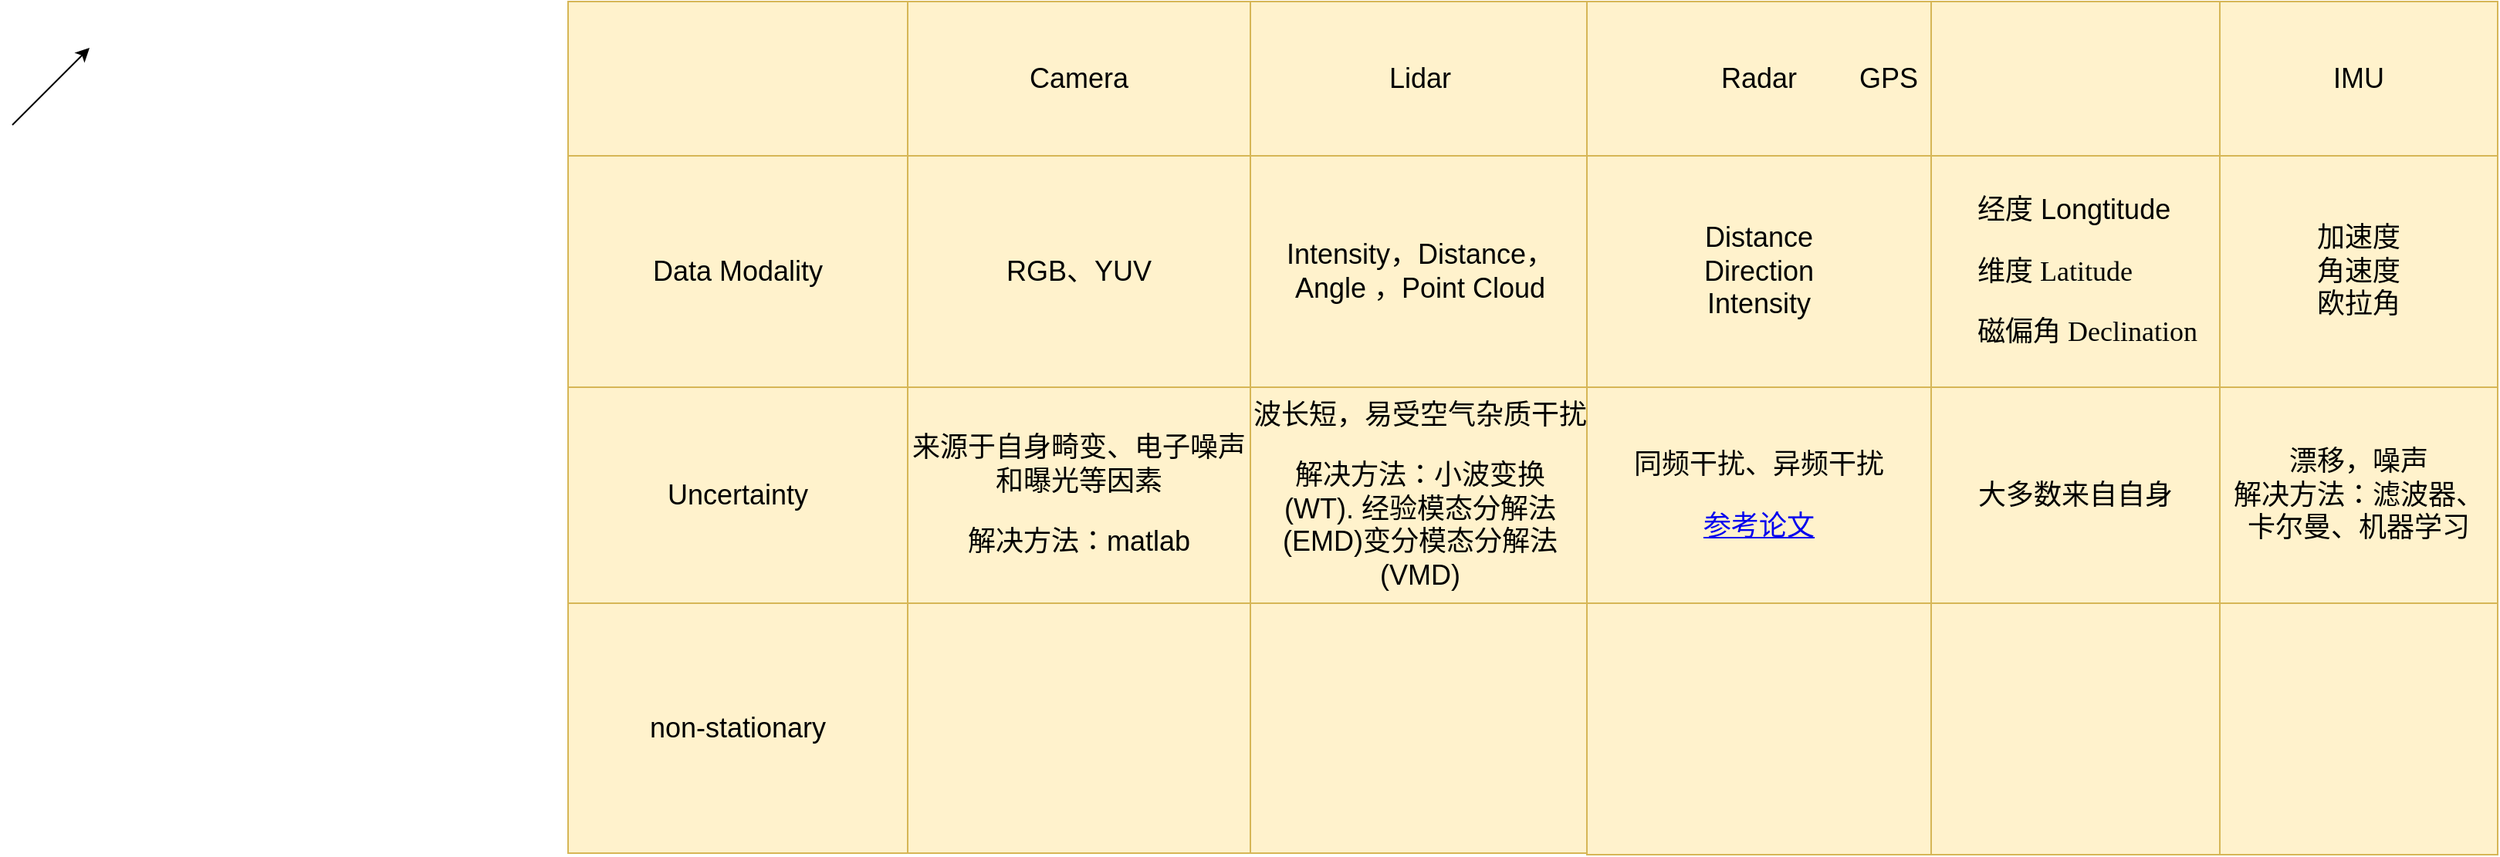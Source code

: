 <mxfile version="22.1.7" type="github">
  <diagram name="Page-1" id="hb8tEkCLFIQBaX6wpVKN">
    <mxGraphModel dx="1303" dy="1897" grid="1" gridSize="10" guides="1" tooltips="1" connect="1" arrows="1" fold="1" page="1" pageScale="1" pageWidth="827" pageHeight="1169" math="0" shadow="0">
      <root>
        <mxCell id="0" />
        <mxCell id="1" parent="0" />
        <mxCell id="D2o_ERgQlQKrbm8D8T-C-85" value="" style="endArrow=classic;html=1;rounded=0;" parent="1" edge="1">
          <mxGeometry width="50" height="50" relative="1" as="geometry">
            <mxPoint x="220" y="-160" as="sourcePoint" />
            <mxPoint x="270" y="-210" as="targetPoint" />
          </mxGeometry>
        </mxCell>
        <mxCell id="D2o_ERgQlQKrbm8D8T-C-90" value="" style="childLayout=tableLayout;recursiveResize=0;shadow=0;fillColor=#fff2cc;points=[[0,0,0,0,0],[0,0.25,0,0,0],[0,0.5,0,0,0],[0,0.75,0,0,0],[0,1,0,0,0],[0.25,0,0,0,0],[0.25,1,0,0,0],[0.5,0,0,0,0],[0.5,1,0,0,0],[0.75,0,0,0,0],[0.75,1,0,0,0],[1,0,0,0,0],[1,0.25,0,0,0],[1,0.5,0,0,0],[1,0.75,0,0,0],[1,1,0,0,0]];strokeColor=#d6b656;fontSize=18;" parent="1" vertex="1">
          <mxGeometry x="580" y="-240" width="662" height="552" as="geometry" />
        </mxCell>
        <mxCell id="D2o_ERgQlQKrbm8D8T-C-91" value="" style="shape=tableRow;horizontal=0;startSize=0;swimlaneHead=0;swimlaneBody=0;top=0;left=0;bottom=0;right=0;dropTarget=0;collapsible=0;recursiveResize=0;expand=0;fontStyle=0;fillColor=none;strokeColor=inherit;fontSize=18;" parent="D2o_ERgQlQKrbm8D8T-C-90" vertex="1">
          <mxGeometry width="662" height="100" as="geometry" />
        </mxCell>
        <mxCell id="D2o_ERgQlQKrbm8D8T-C-92" value="" style="connectable=0;recursiveResize=0;strokeColor=inherit;fillColor=none;align=center;whiteSpace=wrap;html=1;fontSize=18;" parent="D2o_ERgQlQKrbm8D8T-C-91" vertex="1">
          <mxGeometry width="220" height="100" as="geometry">
            <mxRectangle width="220" height="100" as="alternateBounds" />
          </mxGeometry>
        </mxCell>
        <mxCell id="D2o_ERgQlQKrbm8D8T-C-93" value="&lt;p class=&quot;MsoNormal&quot;&gt;&lt;font face=&quot;Helvetica&quot;&gt;Camera&lt;/font&gt;&lt;/p&gt;" style="connectable=0;recursiveResize=0;strokeColor=inherit;fillColor=none;align=center;whiteSpace=wrap;html=1;fontSize=18;" parent="D2o_ERgQlQKrbm8D8T-C-91" vertex="1">
          <mxGeometry x="220" width="222" height="100" as="geometry">
            <mxRectangle width="222" height="100" as="alternateBounds" />
          </mxGeometry>
        </mxCell>
        <mxCell id="D2o_ERgQlQKrbm8D8T-C-94" value="Lidar" style="connectable=0;recursiveResize=0;strokeColor=inherit;fillColor=none;align=center;whiteSpace=wrap;html=1;fontSize=18;" parent="D2o_ERgQlQKrbm8D8T-C-91" vertex="1">
          <mxGeometry x="442" width="220" height="100" as="geometry">
            <mxRectangle width="220" height="100" as="alternateBounds" />
          </mxGeometry>
        </mxCell>
        <mxCell id="D2o_ERgQlQKrbm8D8T-C-112" value="" style="shape=tableRow;horizontal=0;startSize=0;swimlaneHead=0;swimlaneBody=0;top=0;left=0;bottom=0;right=0;dropTarget=0;collapsible=0;recursiveResize=0;expand=0;fontStyle=0;fillColor=none;strokeColor=inherit;fontSize=18;" parent="D2o_ERgQlQKrbm8D8T-C-90" vertex="1">
          <mxGeometry y="100" width="662" height="150" as="geometry" />
        </mxCell>
        <mxCell id="D2o_ERgQlQKrbm8D8T-C-113" value="Data Modality" style="connectable=0;recursiveResize=0;strokeColor=inherit;fillColor=none;align=center;whiteSpace=wrap;html=1;fontSize=18;" parent="D2o_ERgQlQKrbm8D8T-C-112" vertex="1">
          <mxGeometry width="220" height="150" as="geometry">
            <mxRectangle width="220" height="150" as="alternateBounds" />
          </mxGeometry>
        </mxCell>
        <mxCell id="D2o_ERgQlQKrbm8D8T-C-114" value="RGB、YUV" style="connectable=0;recursiveResize=0;strokeColor=inherit;fillColor=none;align=center;whiteSpace=wrap;html=1;fontSize=18;" parent="D2o_ERgQlQKrbm8D8T-C-112" vertex="1">
          <mxGeometry x="220" width="222" height="150" as="geometry">
            <mxRectangle width="222" height="150" as="alternateBounds" />
          </mxGeometry>
        </mxCell>
        <mxCell id="D2o_ERgQlQKrbm8D8T-C-115" value="Intensity，Distance，Angle ，Point Cloud " style="connectable=0;recursiveResize=0;strokeColor=inherit;fillColor=none;align=center;whiteSpace=wrap;html=1;fontSize=18;" parent="D2o_ERgQlQKrbm8D8T-C-112" vertex="1">
          <mxGeometry x="442" width="220" height="150" as="geometry">
            <mxRectangle width="220" height="150" as="alternateBounds" />
          </mxGeometry>
        </mxCell>
        <mxCell id="D2o_ERgQlQKrbm8D8T-C-95" style="shape=tableRow;horizontal=0;startSize=0;swimlaneHead=0;swimlaneBody=0;top=0;left=0;bottom=0;right=0;dropTarget=0;collapsible=0;recursiveResize=0;expand=0;fontStyle=0;fillColor=none;strokeColor=inherit;fontSize=18;" parent="D2o_ERgQlQKrbm8D8T-C-90" vertex="1">
          <mxGeometry y="250" width="662" height="140" as="geometry" />
        </mxCell>
        <mxCell id="D2o_ERgQlQKrbm8D8T-C-96" value="Uncertainty" style="connectable=0;recursiveResize=0;strokeColor=inherit;fillColor=none;align=center;whiteSpace=wrap;html=1;fontSize=18;" parent="D2o_ERgQlQKrbm8D8T-C-95" vertex="1">
          <mxGeometry width="220" height="140" as="geometry">
            <mxRectangle width="220" height="140" as="alternateBounds" />
          </mxGeometry>
        </mxCell>
        <mxCell id="D2o_ERgQlQKrbm8D8T-C-97" value="&lt;p class=&quot;MsoNormal&quot;&gt;来源于自身畸变、电子噪声和曝光等因素&lt;br&gt;&lt;/p&gt;&lt;p class=&quot;MsoNormal&quot;&gt;解决方法：matlab&lt;/p&gt;" style="connectable=0;recursiveResize=0;strokeColor=inherit;fillColor=none;align=center;whiteSpace=wrap;html=1;fontSize=18;" parent="D2o_ERgQlQKrbm8D8T-C-95" vertex="1">
          <mxGeometry x="220" width="222" height="140" as="geometry">
            <mxRectangle width="222" height="140" as="alternateBounds" />
          </mxGeometry>
        </mxCell>
        <mxCell id="D2o_ERgQlQKrbm8D8T-C-98" value="&lt;p style=&quot;border-color: var(--border-color);&quot; class=&quot;MsoNormal&quot;&gt;波长短，易受空气杂质干扰&lt;/p&gt;&lt;p style=&quot;border-color: var(--border-color);&quot; class=&quot;MsoNormal&quot;&gt;&lt;span style=&quot;border-color: var(--border-color); background-color: initial;&quot;&gt;解决方法：&lt;/span&gt;&lt;span style=&quot;border-color: var(--border-color); background-color: initial; text-indent: -21pt;&quot;&gt;小波变换(&lt;/span&gt;&lt;span style=&quot;border-color: var(--border-color); background-color: initial; text-indent: -21pt;&quot;&gt;WT)&lt;/span&gt;&lt;span style=&quot;border-color: var(--border-color); background-color: initial; text-indent: -21pt;&quot;&gt;.&amp;nbsp;&lt;/span&gt;&lt;span style=&quot;border-color: var(--border-color); background-color: initial; text-indent: -21pt;&quot;&gt;经验模态分解法(EMD&lt;/span&gt;&lt;span style=&quot;border-color: var(--border-color); background-color: initial; text-indent: -21pt;&quot;&gt;)&lt;/span&gt;&lt;span style=&quot;border-color: var(--border-color); background-color: initial;&quot;&gt;变分模态分解法(VMD&lt;/span&gt;&lt;span style=&quot;border-color: var(--border-color); background-color: initial;&quot;&gt;)&lt;/span&gt;&lt;/p&gt;" style="connectable=0;recursiveResize=0;strokeColor=inherit;fillColor=none;align=center;whiteSpace=wrap;html=1;fontSize=18;" parent="D2o_ERgQlQKrbm8D8T-C-95" vertex="1">
          <mxGeometry x="442" width="220" height="140" as="geometry">
            <mxRectangle width="220" height="140" as="alternateBounds" />
          </mxGeometry>
        </mxCell>
        <mxCell id="D2o_ERgQlQKrbm8D8T-C-108" style="shape=tableRow;horizontal=0;startSize=0;swimlaneHead=0;swimlaneBody=0;top=0;left=0;bottom=0;right=0;dropTarget=0;collapsible=0;recursiveResize=0;expand=0;fontStyle=0;fillColor=none;strokeColor=inherit;fontSize=18;" parent="D2o_ERgQlQKrbm8D8T-C-90" vertex="1">
          <mxGeometry y="390" width="662" height="162" as="geometry" />
        </mxCell>
        <mxCell id="D2o_ERgQlQKrbm8D8T-C-109" value="non-stationary" style="connectable=0;recursiveResize=0;strokeColor=inherit;fillColor=none;align=center;whiteSpace=wrap;html=1;fontSize=18;" parent="D2o_ERgQlQKrbm8D8T-C-108" vertex="1">
          <mxGeometry width="220" height="162" as="geometry">
            <mxRectangle width="220" height="162" as="alternateBounds" />
          </mxGeometry>
        </mxCell>
        <mxCell id="D2o_ERgQlQKrbm8D8T-C-110" value="" style="connectable=0;recursiveResize=0;strokeColor=inherit;fillColor=none;align=center;whiteSpace=wrap;html=1;fontSize=18;" parent="D2o_ERgQlQKrbm8D8T-C-108" vertex="1">
          <mxGeometry x="220" width="222" height="162" as="geometry">
            <mxRectangle width="222" height="162" as="alternateBounds" />
          </mxGeometry>
        </mxCell>
        <mxCell id="D2o_ERgQlQKrbm8D8T-C-111" value="" style="connectable=0;recursiveResize=0;strokeColor=inherit;fillColor=none;align=center;whiteSpace=wrap;html=1;fontSize=18;" parent="D2o_ERgQlQKrbm8D8T-C-108" vertex="1">
          <mxGeometry x="442" width="220" height="162" as="geometry">
            <mxRectangle width="220" height="162" as="alternateBounds" />
          </mxGeometry>
        </mxCell>
        <UserObject label="" link="http://jemi.cnjournals.com/jemi/article/abstract/20230916" id="D2o_ERgQlQKrbm8D8T-C-184">
          <mxCell style="childLayout=tableLayout;recursiveResize=0;shadow=0;fillColor=#fff2cc;points=[[0,0,0,0,0],[0,0.25,0,0,0],[0,0.5,0,0,0],[0,0.75,0,0,0],[0,1,0,0,0],[0.25,0,0,0,0],[0.25,1,0,0,0],[0.5,0,0,0,0],[0.5,1,0,0,0],[0.75,0,0,0,0],[0.75,1,0,0,0],[1,0,0,0,0],[1,0.25,0,0,0],[1,0.5,0,0,0],[1,0.75,0,0,0],[1,1,0,0,0]];strokeColor=#d6b656;fontSize=18;" parent="1" vertex="1">
            <mxGeometry x="1240" y="-240" width="590" height="553" as="geometry" />
          </mxCell>
        </UserObject>
        <mxCell id="D2o_ERgQlQKrbm8D8T-C-185" value="" style="shape=tableRow;horizontal=0;startSize=0;swimlaneHead=0;swimlaneBody=0;top=0;left=0;bottom=0;right=0;dropTarget=0;collapsible=0;recursiveResize=0;expand=0;fontStyle=0;fillColor=none;strokeColor=inherit;fontSize=18;" parent="D2o_ERgQlQKrbm8D8T-C-184" vertex="1">
          <mxGeometry width="590" height="100" as="geometry" />
        </mxCell>
        <mxCell id="D2o_ERgQlQKrbm8D8T-C-186" value="Radar" style="connectable=0;recursiveResize=0;strokeColor=inherit;fillColor=none;align=center;whiteSpace=wrap;html=1;fontSize=18;" parent="D2o_ERgQlQKrbm8D8T-C-185" vertex="1">
          <mxGeometry width="223" height="100" as="geometry">
            <mxRectangle width="223" height="100" as="alternateBounds" />
          </mxGeometry>
        </mxCell>
        <mxCell id="D2o_ERgQlQKrbm8D8T-C-187" value="GPS&lt;span style=&quot;white-space: pre;&quot;&gt;&#x9;&lt;/span&gt;&lt;span style=&quot;white-space: pre;&quot;&gt;&#x9;&lt;/span&gt;&lt;span style=&quot;white-space: pre;&quot;&gt;&#x9;&lt;/span&gt;&lt;span style=&quot;white-space: pre;&quot;&gt;&#x9;&lt;/span&gt;&lt;span style=&quot;white-space: pre;&quot;&gt;&#x9;&lt;/span&gt;&lt;span style=&quot;white-space: pre;&quot;&gt;&#x9;&lt;/span&gt;" style="connectable=0;recursiveResize=0;strokeColor=inherit;fillColor=none;align=center;whiteSpace=wrap;html=1;fontSize=18;" parent="D2o_ERgQlQKrbm8D8T-C-185" vertex="1">
          <mxGeometry x="223" width="187" height="100" as="geometry">
            <mxRectangle width="187" height="100" as="alternateBounds" />
          </mxGeometry>
        </mxCell>
        <mxCell id="D2o_ERgQlQKrbm8D8T-C-188" value="IMU" style="connectable=0;recursiveResize=0;strokeColor=inherit;fillColor=none;align=center;whiteSpace=wrap;html=1;fontSize=18;" parent="D2o_ERgQlQKrbm8D8T-C-185" vertex="1">
          <mxGeometry x="410" width="180" height="100" as="geometry">
            <mxRectangle width="180" height="100" as="alternateBounds" />
          </mxGeometry>
        </mxCell>
        <mxCell id="D2o_ERgQlQKrbm8D8T-C-189" value="" style="shape=tableRow;horizontal=0;startSize=0;swimlaneHead=0;swimlaneBody=0;top=0;left=0;bottom=0;right=0;dropTarget=0;collapsible=0;recursiveResize=0;expand=0;fontStyle=0;fillColor=none;strokeColor=inherit;fontSize=18;" parent="D2o_ERgQlQKrbm8D8T-C-184" vertex="1">
          <mxGeometry y="100" width="590" height="150" as="geometry" />
        </mxCell>
        <mxCell id="D2o_ERgQlQKrbm8D8T-C-190" value="&lt;div style=&quot;&quot;&gt;&lt;span style=&quot;background-color: initial;&quot;&gt;Distance&lt;/span&gt;&lt;/div&gt;Direction&lt;br&gt;Intensity" style="connectable=0;recursiveResize=0;strokeColor=inherit;fillColor=none;align=center;whiteSpace=wrap;html=1;fontSize=18;textDirection=ltr;" parent="D2o_ERgQlQKrbm8D8T-C-189" vertex="1">
          <mxGeometry width="223" height="150" as="geometry">
            <mxRectangle width="223" height="150" as="alternateBounds" />
          </mxGeometry>
        </mxCell>
        <mxCell id="D2o_ERgQlQKrbm8D8T-C-191" value="&lt;p style=&quot;margin-left: 42pt; text-indent: -21pt;&quot; class=&quot;15&quot;&gt;&lt;font face=&quot;Helvetica&quot; style=&quot;font-size: 18px;&quot;&gt;&lt;font style=&quot;font-size: 18px;&quot;&gt;经度&lt;/font&gt; &lt;font style=&quot;font-size: 18px;&quot;&gt;Longtitude&lt;/font&gt;&lt;/font&gt;&lt;/p&gt;&lt;p style=&quot;margin-left: 42pt; text-indent: -21pt;&quot; class=&quot;15&quot;&gt;&lt;font face=&quot;ocGpZ4sla6XCSU01zDwM&quot;&gt;&lt;font style=&quot;text-indent: -21pt; background-color: initial;&quot;&gt;维度&lt;/font&gt;&lt;span style=&quot;text-indent: -21pt; background-color: initial;&quot;&gt; &lt;/span&gt;&lt;font style=&quot;text-indent: -21pt; background-color: initial;&quot;&gt;Latitude&lt;/font&gt;&lt;/font&gt;&lt;/p&gt;&lt;p style=&quot;margin-left: 42pt; text-indent: -21pt;&quot; class=&quot;15&quot;&gt;&lt;font face=&quot;ocGpZ4sla6XCSU01zDwM&quot;&gt;&lt;font style=&quot;text-indent: -21pt; background-color: initial;&quot;&gt;磁偏角&amp;nbsp;&lt;/font&gt;&lt;font style=&quot;text-indent: -21pt; background-color: initial;&quot;&gt;Declination&lt;/font&gt;&lt;/font&gt;&lt;/p&gt;&lt;p style=&quot;margin-left: 42pt; text-indent: -21pt;&quot; class=&quot;15&quot;&gt;&lt;span style=&quot;font-size: 19px;&quot;&gt;&lt;/span&gt;&lt;/p&gt;" style="connectable=0;recursiveResize=0;strokeColor=inherit;fillColor=none;align=left;whiteSpace=wrap;html=1;fontSize=18;fontFamily=Helvetica;" parent="D2o_ERgQlQKrbm8D8T-C-189" vertex="1">
          <mxGeometry x="223" width="187" height="150" as="geometry">
            <mxRectangle width="187" height="150" as="alternateBounds" />
          </mxGeometry>
        </mxCell>
        <mxCell id="D2o_ERgQlQKrbm8D8T-C-192" value="加速度&lt;br&gt;角速度&lt;br&gt;欧拉角" style="connectable=0;recursiveResize=0;strokeColor=inherit;fillColor=none;align=center;whiteSpace=wrap;html=1;fontSize=18;" parent="D2o_ERgQlQKrbm8D8T-C-189" vertex="1">
          <mxGeometry x="410" width="180" height="150" as="geometry">
            <mxRectangle width="180" height="150" as="alternateBounds" />
          </mxGeometry>
        </mxCell>
        <mxCell id="D2o_ERgQlQKrbm8D8T-C-193" style="shape=tableRow;horizontal=0;startSize=0;swimlaneHead=0;swimlaneBody=0;top=0;left=0;bottom=0;right=0;dropTarget=0;collapsible=0;recursiveResize=0;expand=0;fontStyle=0;fillColor=none;strokeColor=inherit;fontSize=18;verticalAlign=middle;" parent="D2o_ERgQlQKrbm8D8T-C-184" vertex="1">
          <mxGeometry y="250" width="590" height="140" as="geometry" />
        </mxCell>
        <mxCell id="D2o_ERgQlQKrbm8D8T-C-194" value="&lt;p class=&quot;MsoNormal&quot;&gt;同频干扰、异频干扰&lt;/p&gt;&lt;p class=&quot;MsoNormal&quot;&gt;&lt;a href=&quot;http://jemi.etmchina.com/jemi/article/pdf/20230916&quot;&gt;参考论文&lt;/a&gt;&lt;/p&gt;" style="connectable=0;recursiveResize=0;strokeColor=inherit;fillColor=none;align=center;whiteSpace=wrap;html=1;fontSize=18;" parent="D2o_ERgQlQKrbm8D8T-C-193" vertex="1">
          <mxGeometry width="223" height="140" as="geometry">
            <mxRectangle width="223" height="140" as="alternateBounds" />
          </mxGeometry>
        </mxCell>
        <mxCell id="D2o_ERgQlQKrbm8D8T-C-195" value="大多数来自自身" style="connectable=0;recursiveResize=0;strokeColor=inherit;fillColor=none;align=center;whiteSpace=wrap;html=1;fontSize=18;" parent="D2o_ERgQlQKrbm8D8T-C-193" vertex="1">
          <mxGeometry x="223" width="187" height="140" as="geometry">
            <mxRectangle width="187" height="140" as="alternateBounds" />
          </mxGeometry>
        </mxCell>
        <mxCell id="D2o_ERgQlQKrbm8D8T-C-196" value="漂移，噪声&lt;br&gt;解决方法：滤波器、卡尔曼、机器学习" style="connectable=0;recursiveResize=0;strokeColor=inherit;fillColor=none;align=center;whiteSpace=wrap;html=1;fontSize=18;" parent="D2o_ERgQlQKrbm8D8T-C-193" vertex="1">
          <mxGeometry x="410" width="180" height="140" as="geometry">
            <mxRectangle width="180" height="140" as="alternateBounds" />
          </mxGeometry>
        </mxCell>
        <mxCell id="D2o_ERgQlQKrbm8D8T-C-205" style="shape=tableRow;horizontal=0;startSize=0;swimlaneHead=0;swimlaneBody=0;top=0;left=0;bottom=0;right=0;dropTarget=0;collapsible=0;recursiveResize=0;expand=0;fontStyle=0;fillColor=none;strokeColor=inherit;fontSize=18;" parent="D2o_ERgQlQKrbm8D8T-C-184" vertex="1">
          <mxGeometry y="390" width="590" height="163" as="geometry" />
        </mxCell>
        <mxCell id="D2o_ERgQlQKrbm8D8T-C-206" value="" style="connectable=0;recursiveResize=0;strokeColor=inherit;fillColor=none;align=center;whiteSpace=wrap;html=1;fontSize=18;" parent="D2o_ERgQlQKrbm8D8T-C-205" vertex="1">
          <mxGeometry width="223" height="163" as="geometry">
            <mxRectangle width="223" height="163" as="alternateBounds" />
          </mxGeometry>
        </mxCell>
        <mxCell id="D2o_ERgQlQKrbm8D8T-C-207" value="" style="connectable=0;recursiveResize=0;strokeColor=inherit;fillColor=none;align=center;whiteSpace=wrap;html=1;fontSize=18;" parent="D2o_ERgQlQKrbm8D8T-C-205" vertex="1">
          <mxGeometry x="223" width="187" height="163" as="geometry">
            <mxRectangle width="187" height="163" as="alternateBounds" />
          </mxGeometry>
        </mxCell>
        <mxCell id="D2o_ERgQlQKrbm8D8T-C-208" value="" style="connectable=0;recursiveResize=0;strokeColor=inherit;fillColor=none;align=center;whiteSpace=wrap;html=1;fontSize=18;" parent="D2o_ERgQlQKrbm8D8T-C-205" vertex="1">
          <mxGeometry x="410" width="180" height="163" as="geometry">
            <mxRectangle width="180" height="163" as="alternateBounds" />
          </mxGeometry>
        </mxCell>
      </root>
    </mxGraphModel>
  </diagram>
</mxfile>
